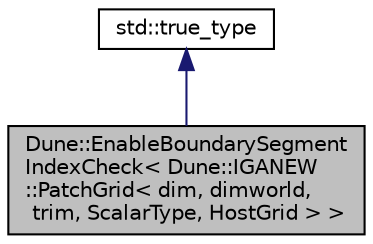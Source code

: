 digraph "Dune::EnableBoundarySegmentIndexCheck&lt; Dune::IGANEW::PatchGrid&lt; dim, dimworld, trim, ScalarType, HostGrid &gt; &gt;"
{
 // LATEX_PDF_SIZE
  edge [fontname="Helvetica",fontsize="10",labelfontname="Helvetica",labelfontsize="10"];
  node [fontname="Helvetica",fontsize="10",shape=record];
  Node1 [label="Dune::EnableBoundarySegment\lIndexCheck\< Dune::IGANEW\l::PatchGrid\< dim, dimworld,\l trim, ScalarType, HostGrid \> \>",height=0.2,width=0.4,color="black", fillcolor="grey75", style="filled", fontcolor="black",tooltip=" "];
  Node2 -> Node1 [dir="back",color="midnightblue",fontsize="10",style="solid",fontname="Helvetica"];
  Node2 [label="std::true_type",height=0.2,width=0.4,color="black", fillcolor="white", style="filled",tooltip=" "];
}
